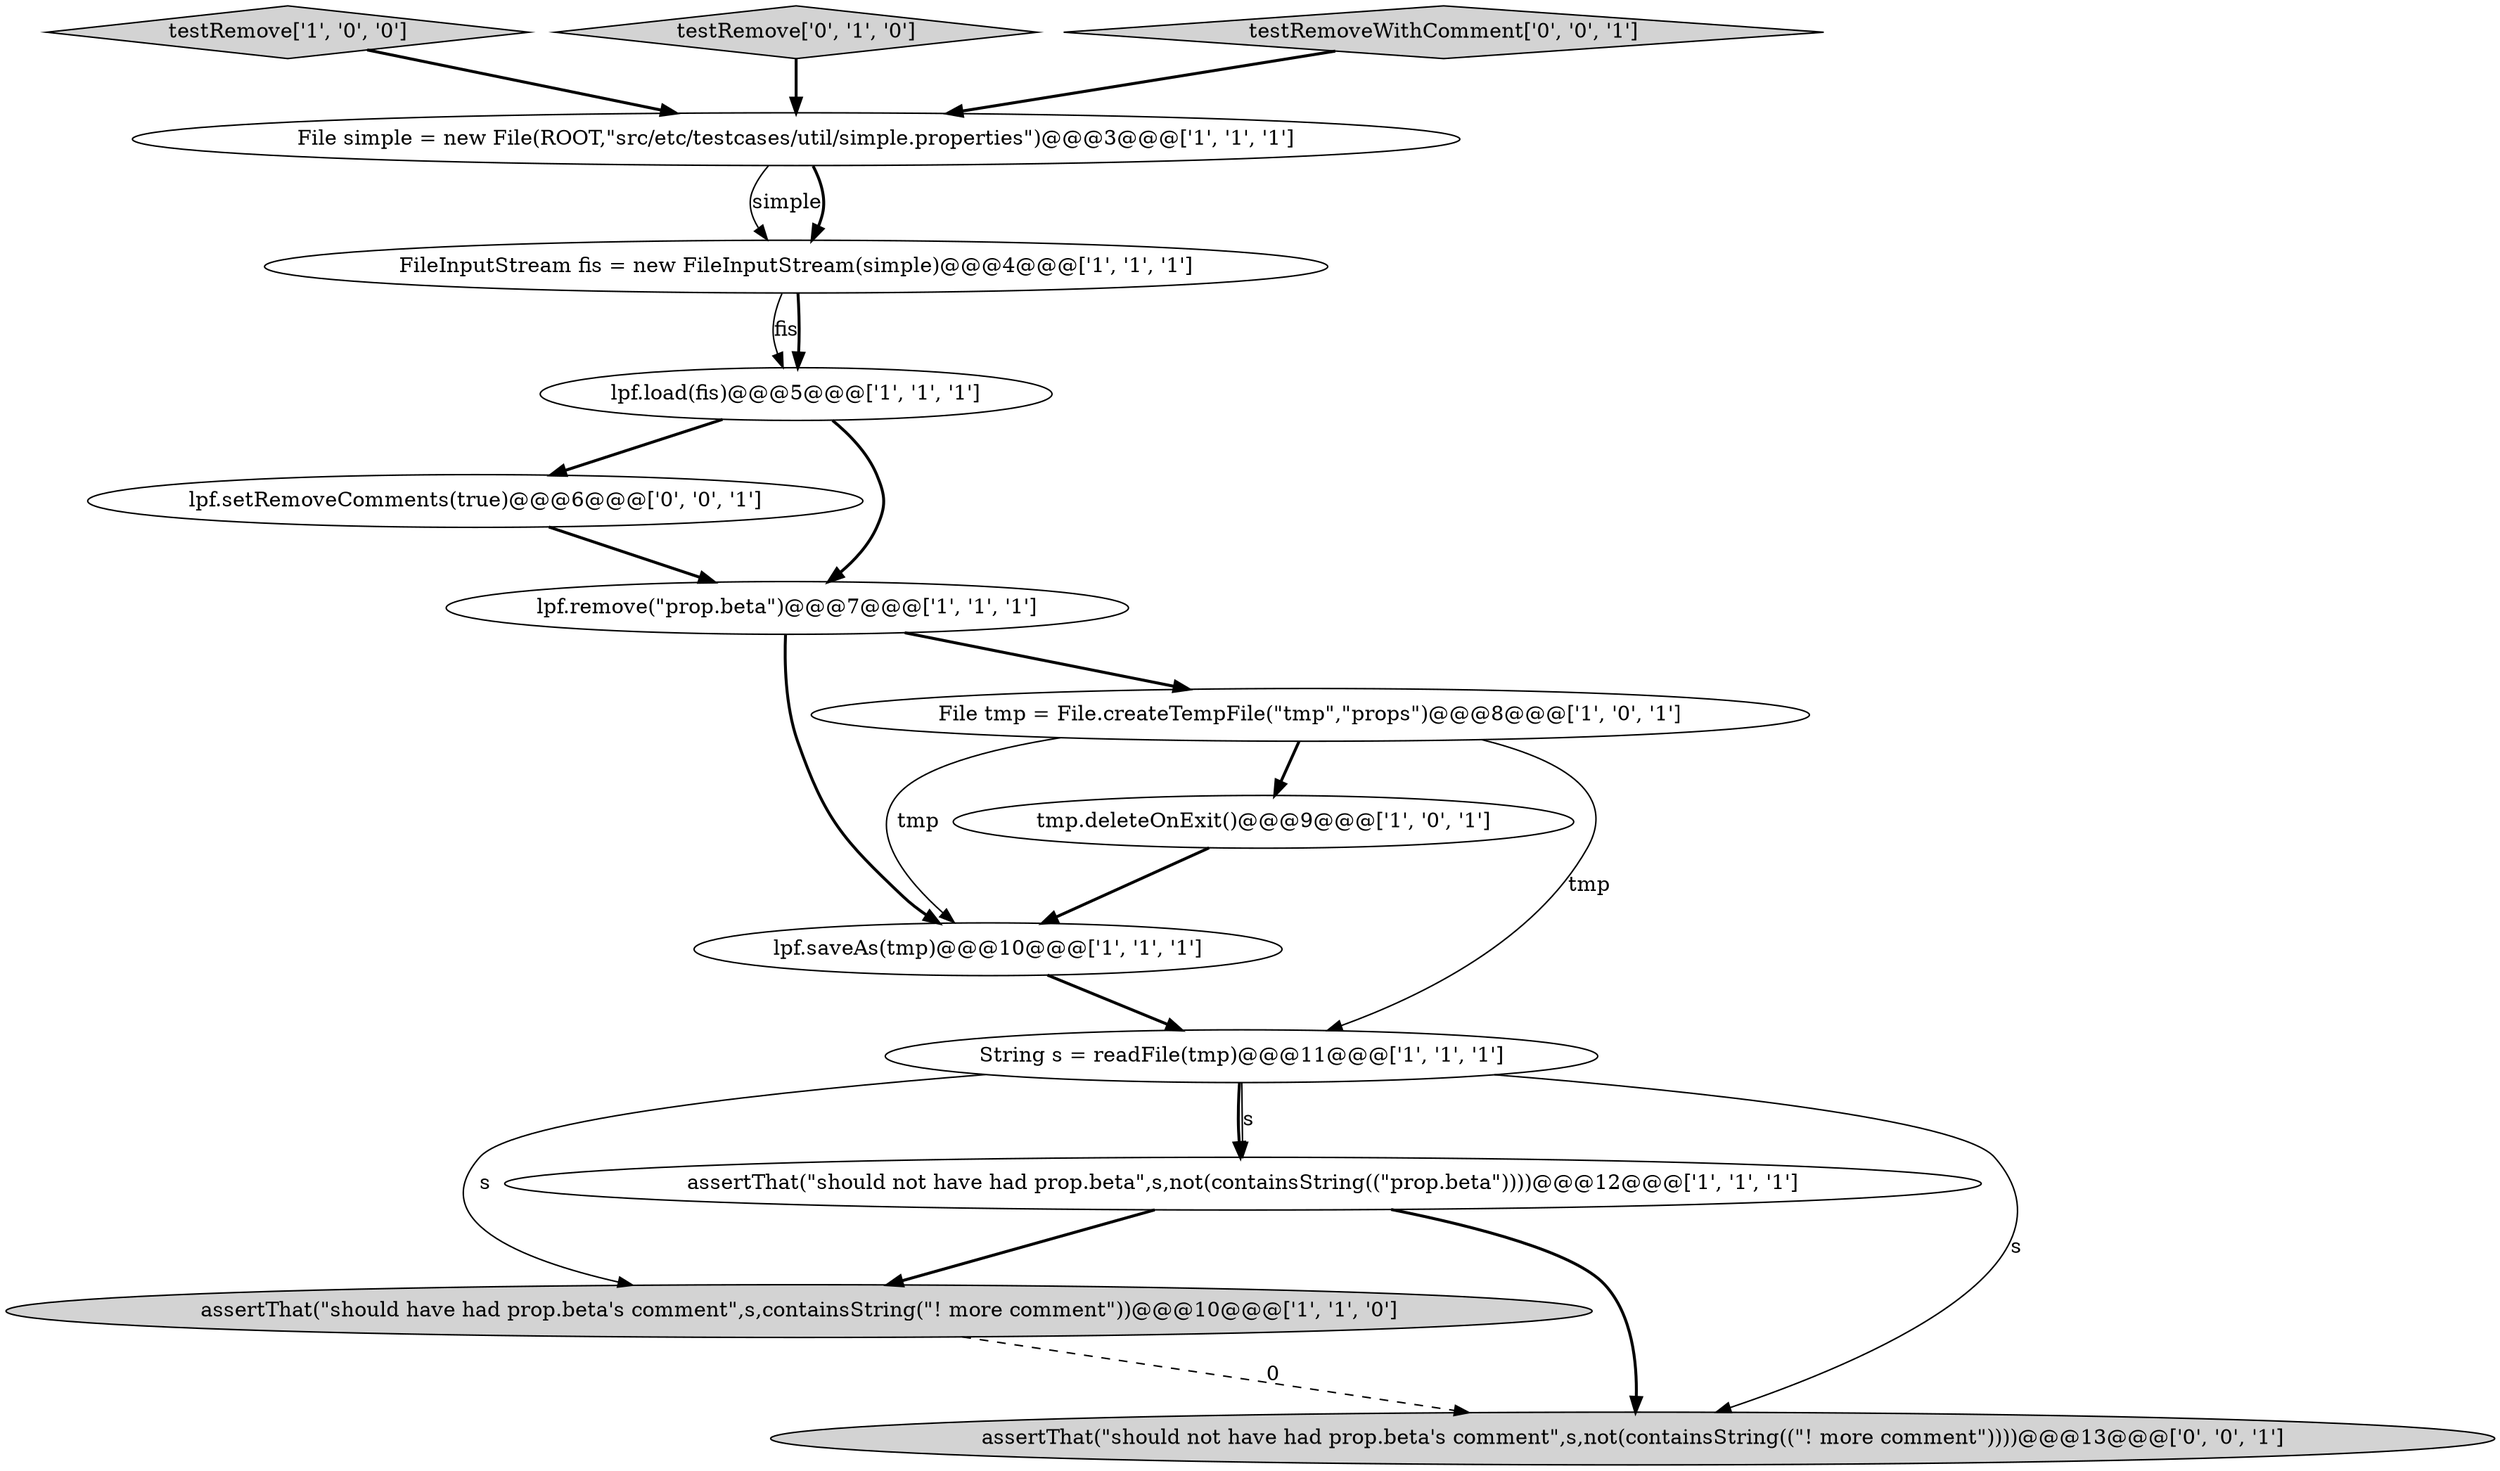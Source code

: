 digraph {
6 [style = filled, label = "assertThat(\"should have had prop.beta's comment\",s,containsString(\"! more comment\"))@@@10@@@['1', '1', '0']", fillcolor = lightgray, shape = ellipse image = "AAA0AAABBB1BBB"];
9 [style = filled, label = "String s = readFile(tmp)@@@11@@@['1', '1', '1']", fillcolor = white, shape = ellipse image = "AAA0AAABBB1BBB"];
13 [style = filled, label = "lpf.setRemoveComments(true)@@@6@@@['0', '0', '1']", fillcolor = white, shape = ellipse image = "AAA0AAABBB3BBB"];
4 [style = filled, label = "lpf.saveAs(tmp)@@@10@@@['1', '1', '1']", fillcolor = white, shape = ellipse image = "AAA0AAABBB1BBB"];
7 [style = filled, label = "FileInputStream fis = new FileInputStream(simple)@@@4@@@['1', '1', '1']", fillcolor = white, shape = ellipse image = "AAA0AAABBB1BBB"];
5 [style = filled, label = "File simple = new File(ROOT,\"src/etc/testcases/util/simple.properties\")@@@3@@@['1', '1', '1']", fillcolor = white, shape = ellipse image = "AAA0AAABBB1BBB"];
0 [style = filled, label = "assertThat(\"should not have had prop.beta\",s,not(containsString((\"prop.beta\"))))@@@12@@@['1', '1', '1']", fillcolor = white, shape = ellipse image = "AAA0AAABBB1BBB"];
10 [style = filled, label = "testRemove['1', '0', '0']", fillcolor = lightgray, shape = diamond image = "AAA0AAABBB1BBB"];
1 [style = filled, label = "lpf.remove(\"prop.beta\")@@@7@@@['1', '1', '1']", fillcolor = white, shape = ellipse image = "AAA0AAABBB1BBB"];
11 [style = filled, label = "testRemove['0', '1', '0']", fillcolor = lightgray, shape = diamond image = "AAA0AAABBB2BBB"];
12 [style = filled, label = "testRemoveWithComment['0', '0', '1']", fillcolor = lightgray, shape = diamond image = "AAA0AAABBB3BBB"];
14 [style = filled, label = "assertThat(\"should not have had prop.beta's comment\",s,not(containsString((\"! more comment\"))))@@@13@@@['0', '0', '1']", fillcolor = lightgray, shape = ellipse image = "AAA0AAABBB3BBB"];
3 [style = filled, label = "tmp.deleteOnExit()@@@9@@@['1', '0', '1']", fillcolor = white, shape = ellipse image = "AAA0AAABBB1BBB"];
8 [style = filled, label = "lpf.load(fis)@@@5@@@['1', '1', '1']", fillcolor = white, shape = ellipse image = "AAA0AAABBB1BBB"];
2 [style = filled, label = "File tmp = File.createTempFile(\"tmp\",\"props\")@@@8@@@['1', '0', '1']", fillcolor = white, shape = ellipse image = "AAA0AAABBB1BBB"];
2->9 [style = solid, label="tmp"];
4->9 [style = bold, label=""];
1->4 [style = bold, label=""];
9->0 [style = bold, label=""];
12->5 [style = bold, label=""];
0->6 [style = bold, label=""];
2->3 [style = bold, label=""];
7->8 [style = solid, label="fis"];
2->4 [style = solid, label="tmp"];
9->0 [style = solid, label="s"];
5->7 [style = solid, label="simple"];
6->14 [style = dashed, label="0"];
7->8 [style = bold, label=""];
9->14 [style = solid, label="s"];
3->4 [style = bold, label=""];
13->1 [style = bold, label=""];
8->1 [style = bold, label=""];
11->5 [style = bold, label=""];
9->6 [style = solid, label="s"];
0->14 [style = bold, label=""];
10->5 [style = bold, label=""];
5->7 [style = bold, label=""];
1->2 [style = bold, label=""];
8->13 [style = bold, label=""];
}
